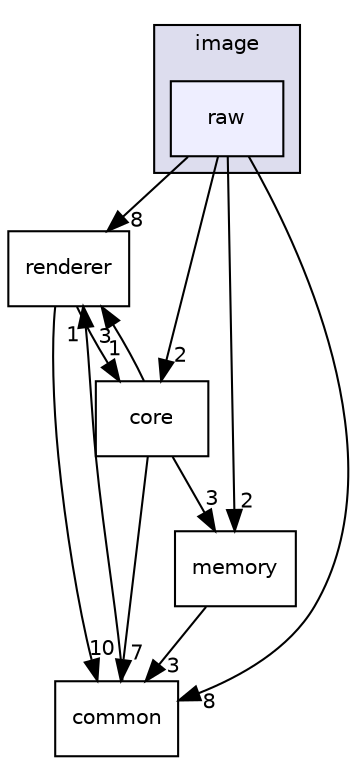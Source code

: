 digraph "C:/Harmony3/gfx/middleware/legato/library/src/gfx/legato/image/raw" {
  compound=true
  node [ fontsize="10", fontname="Helvetica"];
  edge [ labelfontsize="10", labelfontname="Helvetica"];
  subgraph clusterdir_a224b2ae46ebf59712cee89356072640 {
    graph [ bgcolor="#ddddee", pencolor="black", label="image" fontname="Helvetica", fontsize="10", URL="dir_a224b2ae46ebf59712cee89356072640.html"]
  dir_d04fc2d6758a9d2769e4229d2ed7f563 [shape=box, label="raw", style="filled", fillcolor="#eeeeff", pencolor="black", URL="dir_d04fc2d6758a9d2769e4229d2ed7f563.html"];
  }
  dir_4c60f47fe0f5da8efc76de03351e9412 [shape=box label="renderer" URL="dir_4c60f47fe0f5da8efc76de03351e9412.html"];
  dir_fa88ddc64ba904bf53a6551717c775a1 [shape=box label="common" URL="dir_fa88ddc64ba904bf53a6551717c775a1.html"];
  dir_870591bf2aecf39269e187cdef73bf6e [shape=box label="memory" URL="dir_870591bf2aecf39269e187cdef73bf6e.html"];
  dir_aae68ab1def1d247cf35ee27b39d146a [shape=box label="core" URL="dir_aae68ab1def1d247cf35ee27b39d146a.html"];
  dir_4c60f47fe0f5da8efc76de03351e9412->dir_fa88ddc64ba904bf53a6551717c775a1 [headlabel="10", labeldistance=1.5 headhref="dir_000060_000051.html"];
  dir_4c60f47fe0f5da8efc76de03351e9412->dir_aae68ab1def1d247cf35ee27b39d146a [headlabel="1", labeldistance=1.5 headhref="dir_000060_000052.html"];
  dir_d04fc2d6758a9d2769e4229d2ed7f563->dir_4c60f47fe0f5da8efc76de03351e9412 [headlabel="8", labeldistance=1.5 headhref="dir_000058_000060.html"];
  dir_d04fc2d6758a9d2769e4229d2ed7f563->dir_fa88ddc64ba904bf53a6551717c775a1 [headlabel="8", labeldistance=1.5 headhref="dir_000058_000051.html"];
  dir_d04fc2d6758a9d2769e4229d2ed7f563->dir_870591bf2aecf39269e187cdef73bf6e [headlabel="2", labeldistance=1.5 headhref="dir_000058_000059.html"];
  dir_d04fc2d6758a9d2769e4229d2ed7f563->dir_aae68ab1def1d247cf35ee27b39d146a [headlabel="2", labeldistance=1.5 headhref="dir_000058_000052.html"];
  dir_fa88ddc64ba904bf53a6551717c775a1->dir_4c60f47fe0f5da8efc76de03351e9412 [headlabel="1", labeldistance=1.5 headhref="dir_000051_000060.html"];
  dir_870591bf2aecf39269e187cdef73bf6e->dir_fa88ddc64ba904bf53a6551717c775a1 [headlabel="3", labeldistance=1.5 headhref="dir_000059_000051.html"];
  dir_aae68ab1def1d247cf35ee27b39d146a->dir_4c60f47fe0f5da8efc76de03351e9412 [headlabel="3", labeldistance=1.5 headhref="dir_000052_000060.html"];
  dir_aae68ab1def1d247cf35ee27b39d146a->dir_fa88ddc64ba904bf53a6551717c775a1 [headlabel="7", labeldistance=1.5 headhref="dir_000052_000051.html"];
  dir_aae68ab1def1d247cf35ee27b39d146a->dir_870591bf2aecf39269e187cdef73bf6e [headlabel="3", labeldistance=1.5 headhref="dir_000052_000059.html"];
}
